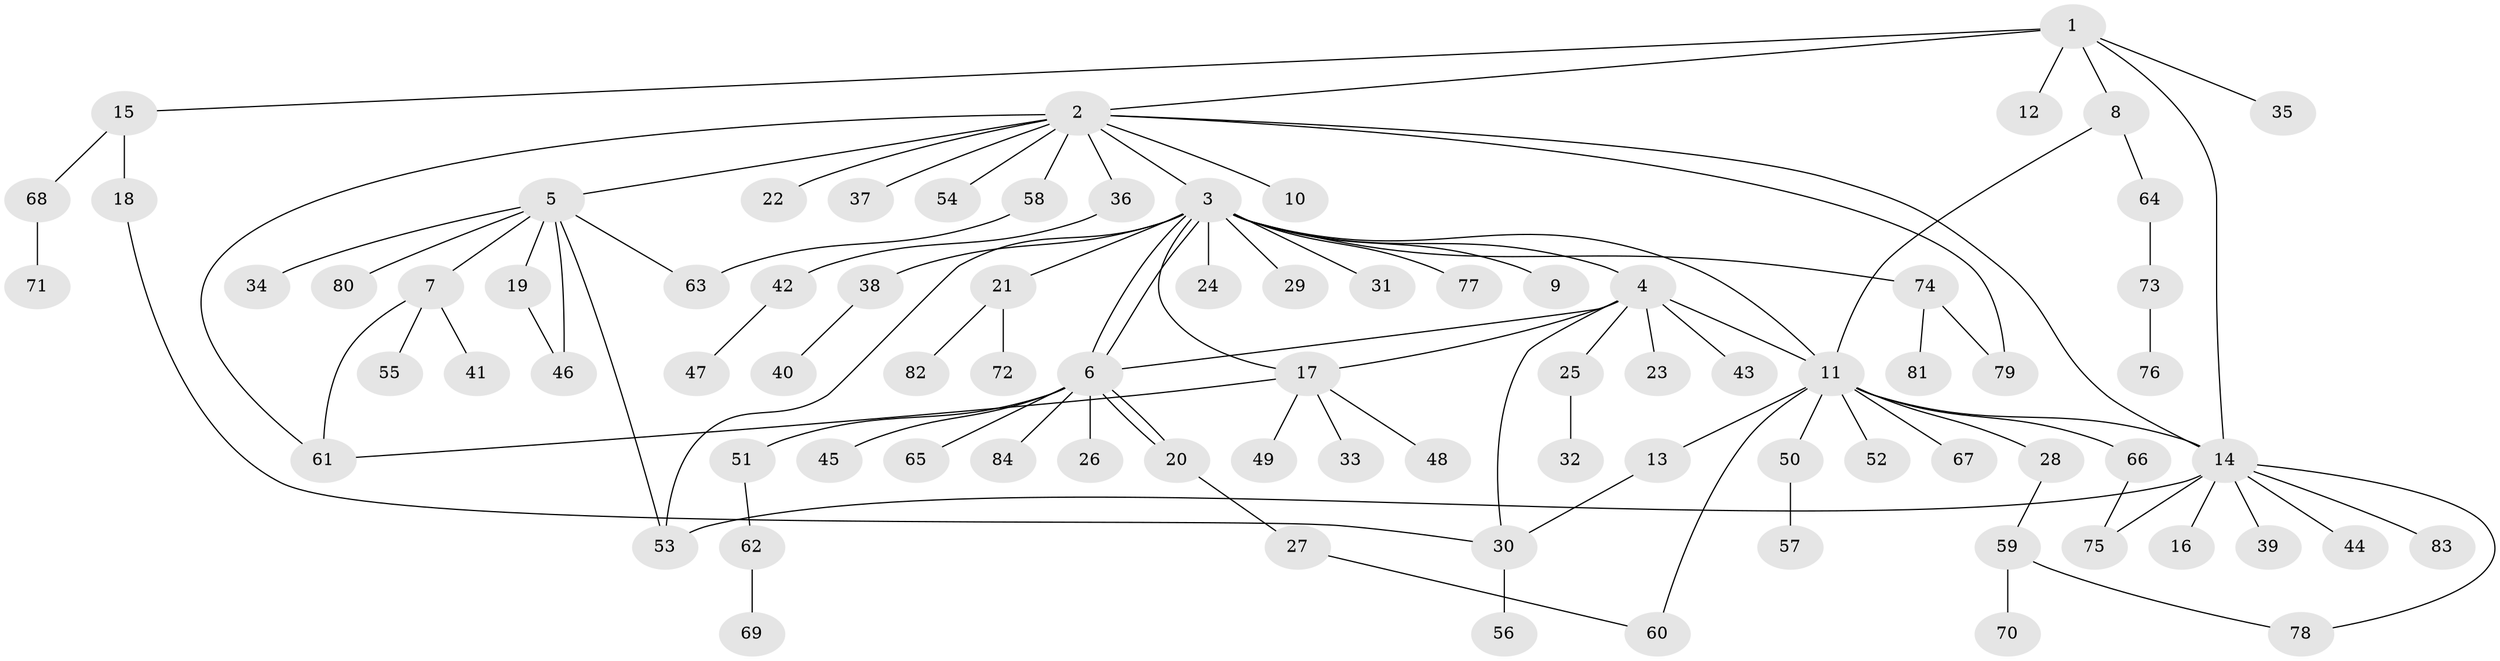 // coarse degree distribution, {9: 0.04, 15: 0.04, 3: 0.08, 4: 0.04, 2: 0.08, 1: 0.72}
// Generated by graph-tools (version 1.1) at 2025/18/03/04/25 18:18:29]
// undirected, 84 vertices, 103 edges
graph export_dot {
graph [start="1"]
  node [color=gray90,style=filled];
  1;
  2;
  3;
  4;
  5;
  6;
  7;
  8;
  9;
  10;
  11;
  12;
  13;
  14;
  15;
  16;
  17;
  18;
  19;
  20;
  21;
  22;
  23;
  24;
  25;
  26;
  27;
  28;
  29;
  30;
  31;
  32;
  33;
  34;
  35;
  36;
  37;
  38;
  39;
  40;
  41;
  42;
  43;
  44;
  45;
  46;
  47;
  48;
  49;
  50;
  51;
  52;
  53;
  54;
  55;
  56;
  57;
  58;
  59;
  60;
  61;
  62;
  63;
  64;
  65;
  66;
  67;
  68;
  69;
  70;
  71;
  72;
  73;
  74;
  75;
  76;
  77;
  78;
  79;
  80;
  81;
  82;
  83;
  84;
  1 -- 2;
  1 -- 8;
  1 -- 12;
  1 -- 14;
  1 -- 15;
  1 -- 35;
  2 -- 3;
  2 -- 5;
  2 -- 10;
  2 -- 14;
  2 -- 22;
  2 -- 36;
  2 -- 37;
  2 -- 54;
  2 -- 58;
  2 -- 61;
  2 -- 79;
  3 -- 4;
  3 -- 6;
  3 -- 6;
  3 -- 9;
  3 -- 11;
  3 -- 17;
  3 -- 21;
  3 -- 24;
  3 -- 29;
  3 -- 31;
  3 -- 38;
  3 -- 53;
  3 -- 74;
  3 -- 77;
  4 -- 6;
  4 -- 11;
  4 -- 17;
  4 -- 23;
  4 -- 25;
  4 -- 30;
  4 -- 43;
  5 -- 7;
  5 -- 19;
  5 -- 34;
  5 -- 46;
  5 -- 53;
  5 -- 63;
  5 -- 80;
  6 -- 20;
  6 -- 20;
  6 -- 26;
  6 -- 45;
  6 -- 51;
  6 -- 65;
  6 -- 84;
  7 -- 41;
  7 -- 55;
  7 -- 61;
  8 -- 11;
  8 -- 64;
  11 -- 13;
  11 -- 14;
  11 -- 28;
  11 -- 50;
  11 -- 52;
  11 -- 60;
  11 -- 66;
  11 -- 67;
  13 -- 30;
  14 -- 16;
  14 -- 39;
  14 -- 44;
  14 -- 53;
  14 -- 75;
  14 -- 78;
  14 -- 83;
  15 -- 18;
  15 -- 68;
  17 -- 33;
  17 -- 48;
  17 -- 49;
  17 -- 61;
  18 -- 30;
  19 -- 46;
  20 -- 27;
  21 -- 72;
  21 -- 82;
  25 -- 32;
  27 -- 60;
  28 -- 59;
  30 -- 56;
  36 -- 42;
  38 -- 40;
  42 -- 47;
  50 -- 57;
  51 -- 62;
  58 -- 63;
  59 -- 70;
  59 -- 78;
  62 -- 69;
  64 -- 73;
  66 -- 75;
  68 -- 71;
  73 -- 76;
  74 -- 79;
  74 -- 81;
}
